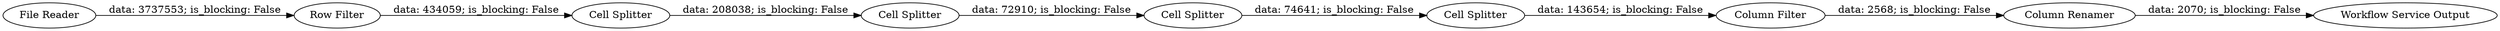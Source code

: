 digraph {
	"6234055917273689618_8" [label="Row Filter"]
	"6234055917273689618_10" [label="Cell Splitter"]
	"6234055917273689618_13" [label="Column Renamer"]
	"6234055917273689618_11" [label="Cell Splitter"]
	"6234055917273689618_16" [label="Column Filter"]
	"6234055917273689618_14" [label="Cell Splitter"]
	"6234055917273689618_15" [label="Cell Splitter"]
	"6234055917273689618_7" [label="File Reader"]
	"6234055917273689618_89" [label="Workflow Service Output"]
	"6234055917273689618_15" -> "6234055917273689618_16" [label="data: 143654; is_blocking: False"]
	"6234055917273689618_10" -> "6234055917273689618_11" [label="data: 208038; is_blocking: False"]
	"6234055917273689618_13" -> "6234055917273689618_89" [label="data: 2070; is_blocking: False"]
	"6234055917273689618_14" -> "6234055917273689618_15" [label="data: 74641; is_blocking: False"]
	"6234055917273689618_7" -> "6234055917273689618_8" [label="data: 3737553; is_blocking: False"]
	"6234055917273689618_11" -> "6234055917273689618_14" [label="data: 72910; is_blocking: False"]
	"6234055917273689618_16" -> "6234055917273689618_13" [label="data: 2568; is_blocking: False"]
	"6234055917273689618_8" -> "6234055917273689618_10" [label="data: 434059; is_blocking: False"]
	rankdir=LR
}
